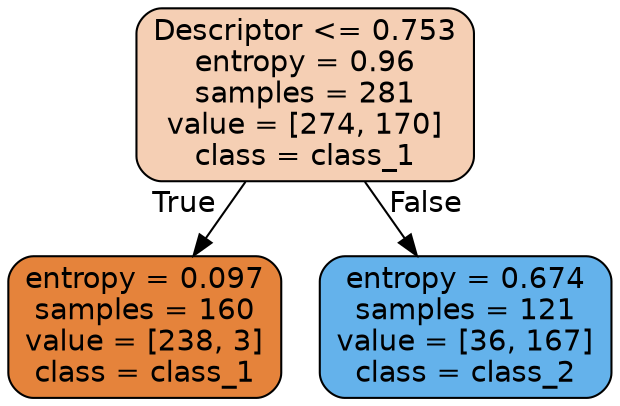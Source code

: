 digraph Tree {
node [shape=box, style="filled, rounded", color="black", fontname="helvetica"] ;
edge [fontname="helvetica"] ;
0 [label="Descriptor <= 0.753\nentropy = 0.96\nsamples = 281\nvalue = [274, 170]\nclass = class_1", fillcolor="#f5cfb4"] ;
1 [label="entropy = 0.097\nsamples = 160\nvalue = [238, 3]\nclass = class_1", fillcolor="#e5833b"] ;
0 -> 1 [labeldistance=2.5, labelangle=45, headlabel="True"] ;
2 [label="entropy = 0.674\nsamples = 121\nvalue = [36, 167]\nclass = class_2", fillcolor="#64b2eb"] ;
0 -> 2 [labeldistance=2.5, labelangle=-45, headlabel="False"] ;
}